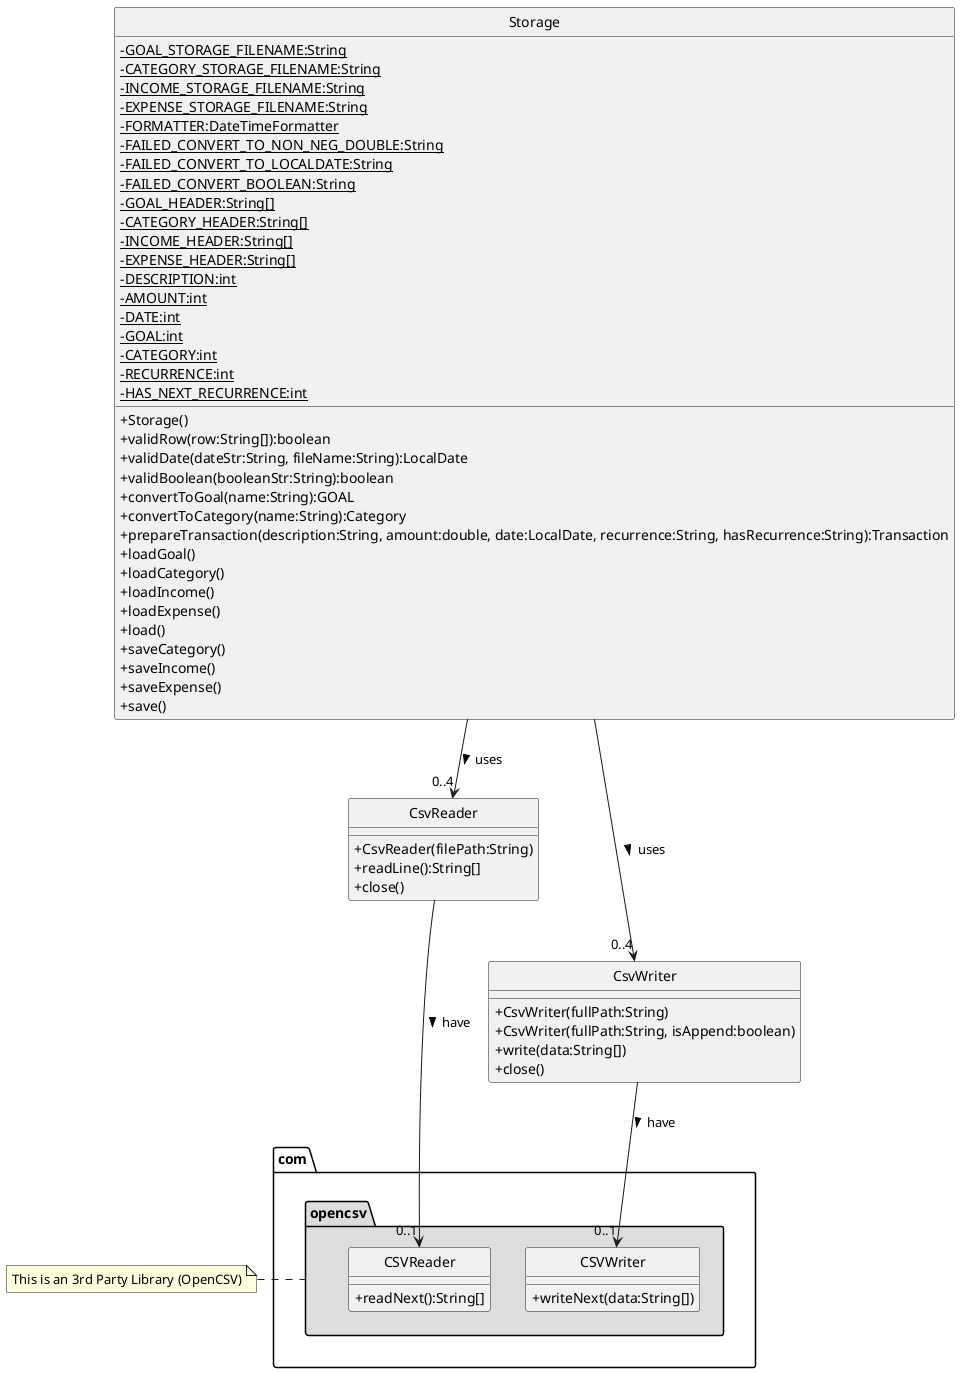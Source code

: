 @startuml
hide circle
skinparam classAttributeIconSize 0
class Storage {
    - {static} GOAL_STORAGE_FILENAME:String
    - {static} CATEGORY_STORAGE_FILENAME:String
    - {static} INCOME_STORAGE_FILENAME:String
    - {static} EXPENSE_STORAGE_FILENAME:String
    - {static} FORMATTER:DateTimeFormatter
    - {static} FAILED_CONVERT_TO_NON_NEG_DOUBLE:String
    - {static} FAILED_CONVERT_TO_LOCALDATE:String
    - {static} FAILED_CONVERT_BOOLEAN:String
    - {static} GOAL_HEADER:String[]
    - {static} CATEGORY_HEADER:String[]
    - {static} INCOME_HEADER:String[]
    - {static} EXPENSE_HEADER:String[]
    - {static} DESCRIPTION:int
    - {static} AMOUNT:int
    - {static} DATE:int
    - {static} GOAL:int
    - {static} CATEGORY:int
    - {static} RECURRENCE:int
    - {static} HAS_NEXT_RECURRENCE:int
    + Storage()
    + validRow(row:String[]):boolean
    + validDate(dateStr:String, fileName:String):LocalDate
    + validBoolean(booleanStr:String):boolean
    + convertToGoal(name:String):GOAL
    + convertToCategory(name:String):Category
    + prepareTransaction(description:String, amount:double, date:LocalDate, recurrence:String, hasRecurrence:String):Transaction
    + loadGoal()
    + loadCategory()
    + loadIncome()
    + loadExpense()
    + load()
    + saveCategory()
    + saveIncome()
    + saveExpense()
    + save()
}

class CsvReader {
    + CsvReader(filePath:String)
    + readLine():String[]
    + close()
}

package "com.opencsv" #DDDDDD {
    class CSVReader {
        + readNext():String[]
    }
    class CSVWriter {
        + writeNext(data:String[])
    }
}

class CsvWriter {
    + CsvWriter(fullPath:String)
    + CsvWriter(fullPath:String, isAppend:boolean)
    + write(data:String[])
    + close()
}

CsvReader ---> "0..1" CSVReader : > have
CsvWriter --> "0..1" CSVWriter : > have

Storage --> "0..4" CsvReader : > uses
Storage --> "0..4" CsvWriter : > uses

note left of "com.opencsv"
    This is an 3rd Party Library (OpenCSV)
endnote
@enduml
